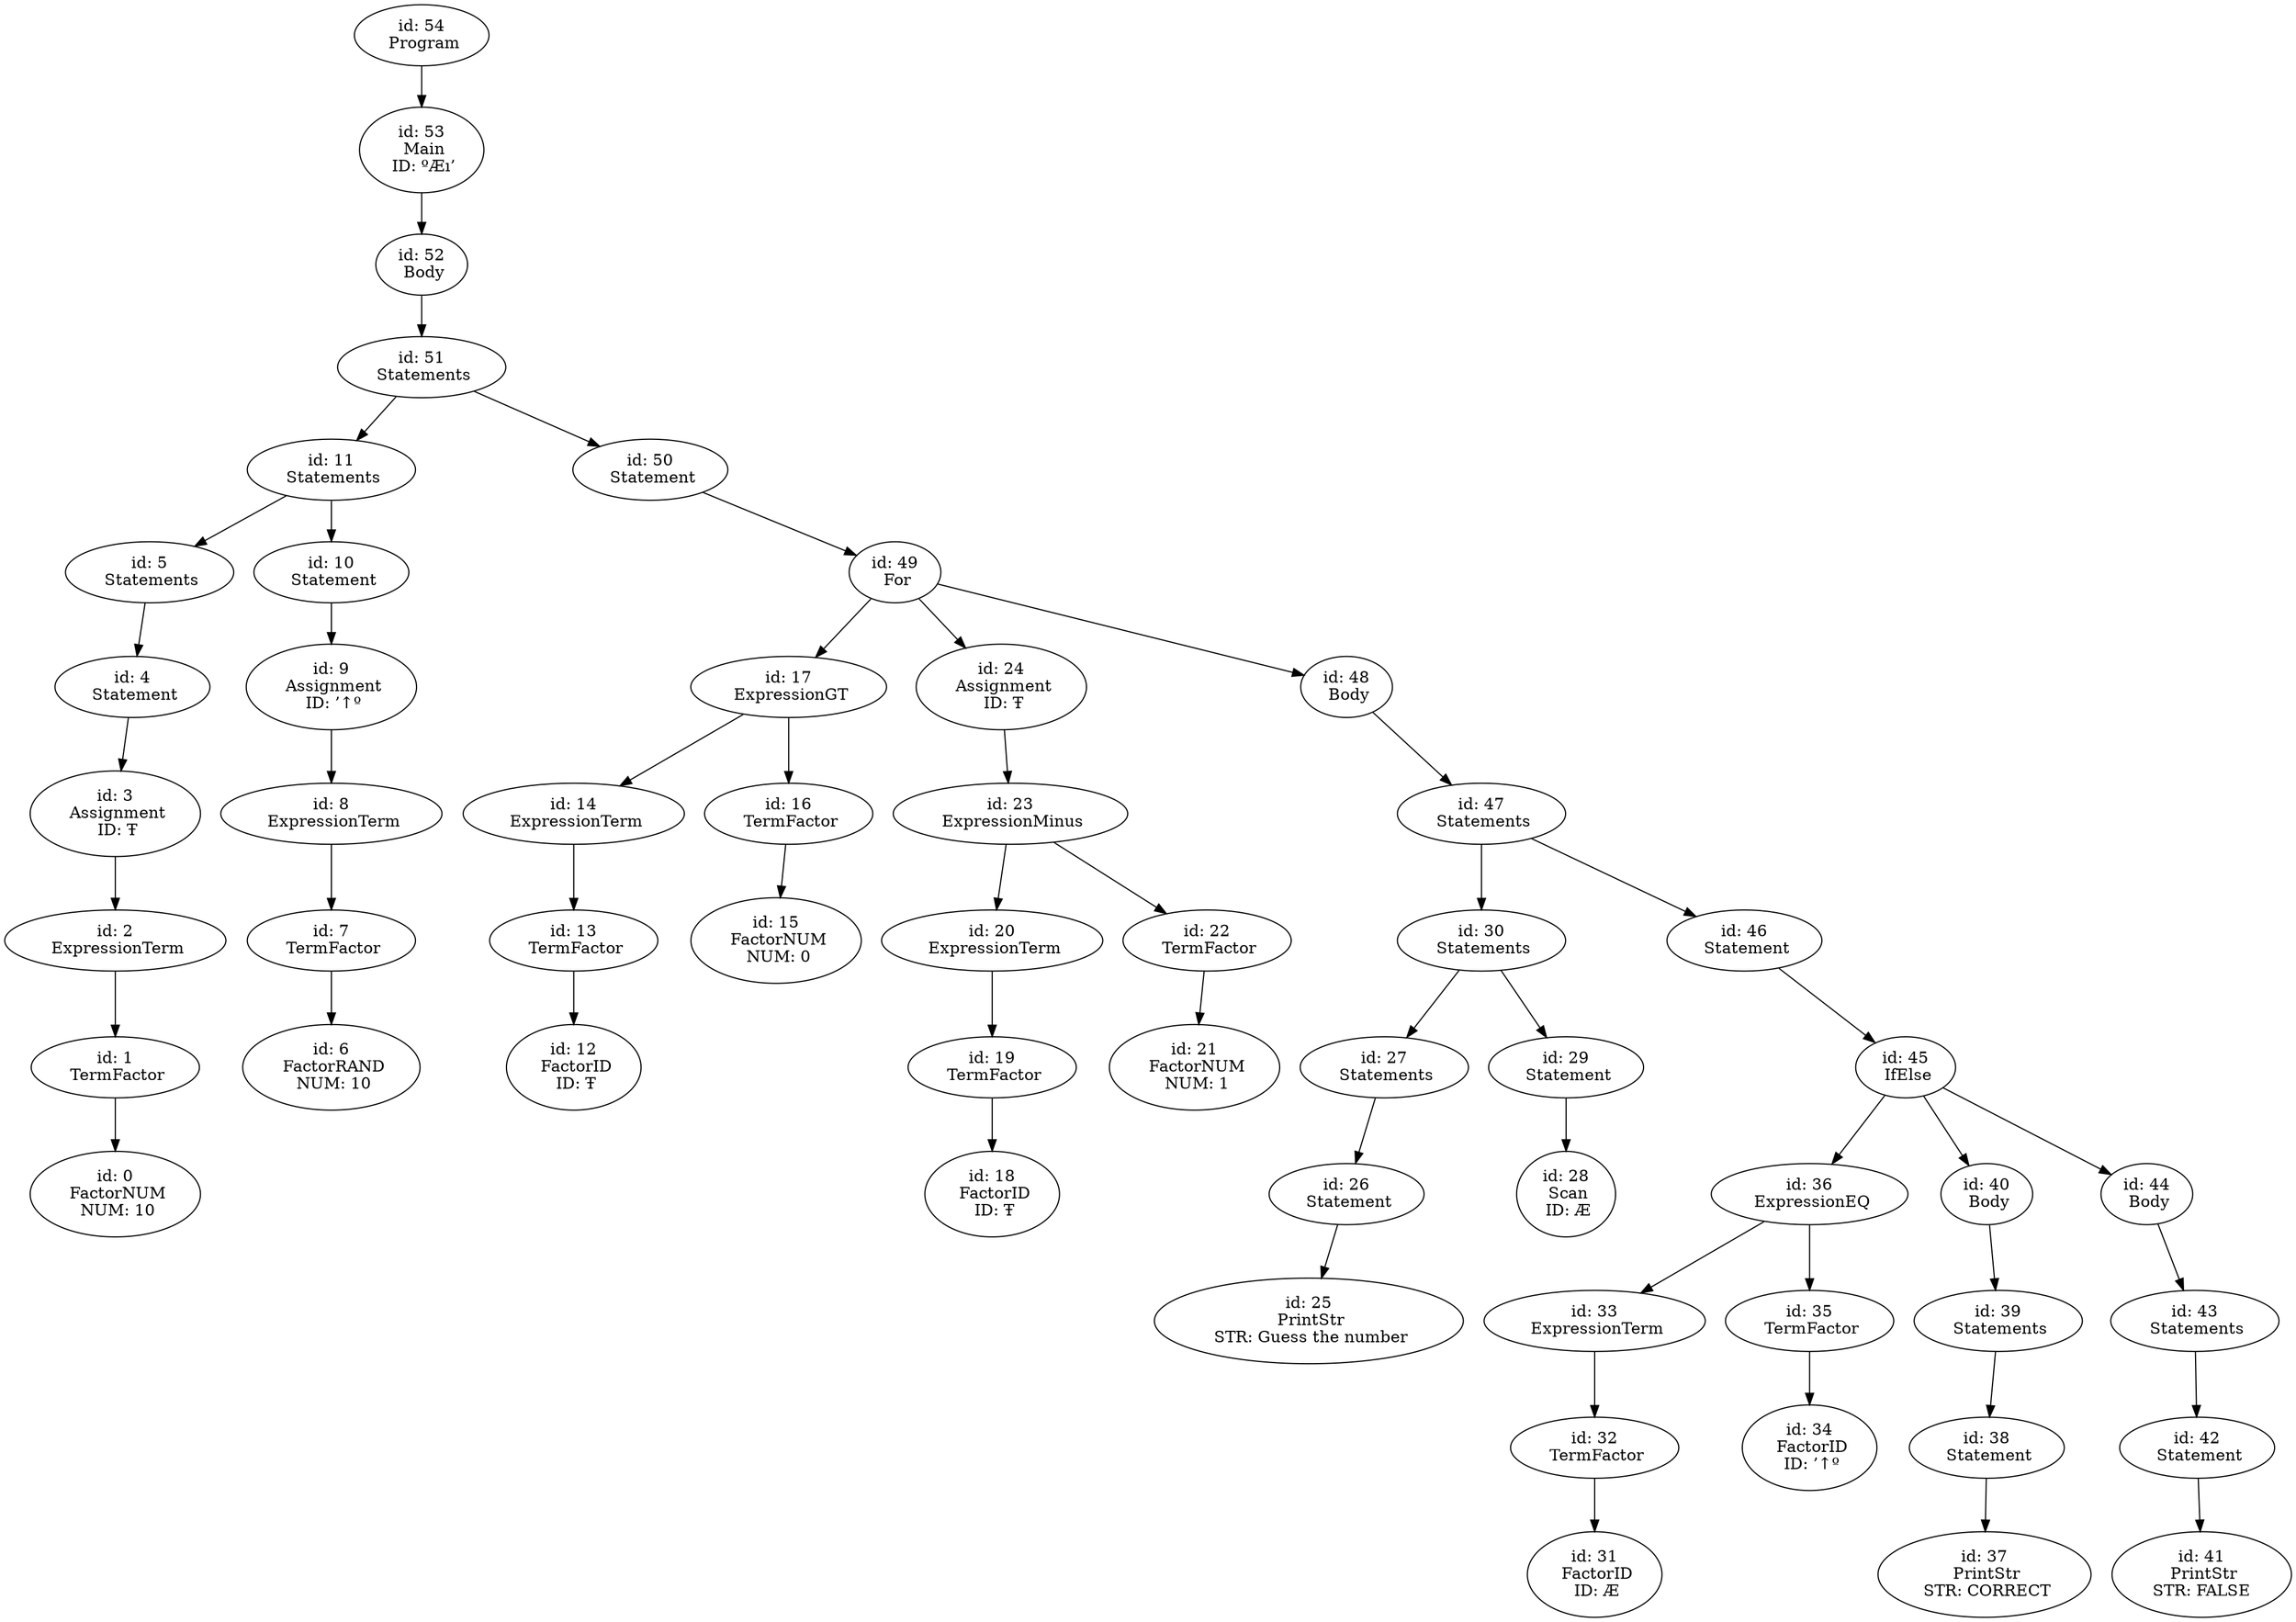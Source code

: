 digraph ast {
n54 [label="id: 54
 Program"];
n54 -> n53;
n53 [label="id: 53
 Main
 ID: ºÆı’"];
n53 -> n52;
n52 [label="id: 52
 Body"];
n52 -> n51;
n51 [label="id: 51
 Statements"];
n51 -> n11;
n11 [label="id: 11
 Statements"];
n11 -> n5;
n5 [label="id: 5
 Statements"];
n5 -> n4;
n4 [label="id: 4
 Statement"];
n4 -> n3;
n3 [label="id: 3
 Assignment
 ID: Ŧ"];
n3 -> n2;
n2 [label="id: 2
 ExpressionTerm"];
n2 -> n1;
n1 [label="id: 1
 TermFactor"];
n1 -> n0;
n0 [label="id: 0
 FactorNUM
 NUM: 10"];
n11 -> n10;
n10 [label="id: 10
 Statement"];
n10 -> n9;
n9 [label="id: 9
 Assignment
 ID: ’↑º"];
n9 -> n8;
n8 [label="id: 8
 ExpressionTerm"];
n8 -> n7;
n7 [label="id: 7
 TermFactor"];
n7 -> n6;
n6 [label="id: 6
 FactorRAND
 NUM: 10"];
n51 -> n50;
n50 [label="id: 50
 Statement"];
n50 -> n49;
n49 [label="id: 49
 For"];
n49 -> n17;
n17 [label="id: 17
 ExpressionGT"];
n17 -> n14;
n14 [label="id: 14
 ExpressionTerm"];
n14 -> n13;
n13 [label="id: 13
 TermFactor"];
n13 -> n12;
n12 [label="id: 12
 FactorID
 ID: Ŧ"];
n17 -> n16;
n16 [label="id: 16
 TermFactor"];
n16 -> n15;
n15 [label="id: 15
 FactorNUM
 NUM: 0"];
n49 -> n24;
n24 [label="id: 24
 Assignment
 ID: Ŧ"];
n24 -> n23;
n23 [label="id: 23
 ExpressionMinus"];
n23 -> n20;
n20 [label="id: 20
 ExpressionTerm"];
n20 -> n19;
n19 [label="id: 19
 TermFactor"];
n19 -> n18;
n18 [label="id: 18
 FactorID
 ID: Ŧ"];
n23 -> n22;
n22 [label="id: 22
 TermFactor"];
n22 -> n21;
n21 [label="id: 21
 FactorNUM
 NUM: 1"];
n49 -> n48;
n48 [label="id: 48
 Body"];
n48 -> n47;
n47 [label="id: 47
 Statements"];
n47 -> n30;
n30 [label="id: 30
 Statements"];
n30 -> n27;
n27 [label="id: 27
 Statements"];
n27 -> n26;
n26 [label="id: 26
 Statement"];
n26 -> n25;
n25 [label="id: 25
 PrintStr
 STR: Guess the number
"];
n30 -> n29;
n29 [label="id: 29
 Statement"];
n29 -> n28;
n28 [label="id: 28
 Scan
 ID: Æ"];
n47 -> n46;
n46 [label="id: 46
 Statement"];
n46 -> n45;
n45 [label="id: 45
 IfElse"];
n45 -> n36;
n36 [label="id: 36
 ExpressionEQ"];
n36 -> n33;
n33 [label="id: 33
 ExpressionTerm"];
n33 -> n32;
n32 [label="id: 32
 TermFactor"];
n32 -> n31;
n31 [label="id: 31
 FactorID
 ID: Æ"];
n36 -> n35;
n35 [label="id: 35
 TermFactor"];
n35 -> n34;
n34 [label="id: 34
 FactorID
 ID: ’↑º"];
n45 -> n40;
n40 [label="id: 40
 Body"];
n40 -> n39;
n39 [label="id: 39
 Statements"];
n39 -> n38;
n38 [label="id: 38
 Statement"];
n38 -> n37;
n37 [label="id: 37
 PrintStr
 STR: CORRECT
"];
n45 -> n44;
n44 [label="id: 44
 Body"];
n44 -> n43;
n43 [label="id: 43
 Statements"];
n43 -> n42;
n42 [label="id: 42
 Statement"];
n42 -> n41;
n41 [label="id: 41
 PrintStr
 STR: FALSE 
"];
}
